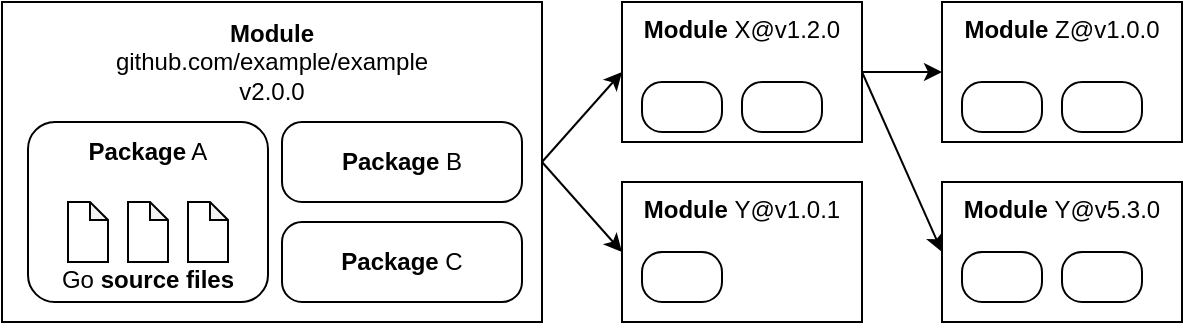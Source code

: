 <mxfile version="13.6.2" type="device"><diagram id="coH8nv9wrJmv8huNRDsQ" name="Page-1"><mxGraphModel dx="677" dy="403" grid="1" gridSize="10" guides="1" tooltips="1" connect="1" arrows="1" fold="1" page="1" pageScale="1" pageWidth="850" pageHeight="1100" math="0" shadow="0"><root><mxCell id="0"/><mxCell id="1" parent="0"/><mxCell id="htEJV43tLrmgdMkX71RQ-12" value="&lt;b&gt;Module&lt;/b&gt; X@v1.2.0" style="rounded=0;whiteSpace=wrap;html=1;verticalAlign=top;" parent="1" vertex="1"><mxGeometry x="400" y="170" width="120" height="70" as="geometry"/></mxCell><mxCell id="htEJV43tLrmgdMkX71RQ-18" style="edgeStyle=none;rounded=0;orthogonalLoop=1;jettySize=auto;html=1;exitX=1;exitY=0.5;exitDx=0;exitDy=0;entryX=0;entryY=0.5;entryDx=0;entryDy=0;" parent="1" source="htEJV43tLrmgdMkX71RQ-1" target="htEJV43tLrmgdMkX71RQ-12" edge="1"><mxGeometry relative="1" as="geometry"/></mxCell><mxCell id="htEJV43tLrmgdMkX71RQ-19" style="edgeStyle=none;rounded=0;orthogonalLoop=1;jettySize=auto;html=1;exitX=1;exitY=0.5;exitDx=0;exitDy=0;entryX=0;entryY=0.5;entryDx=0;entryDy=0;" parent="1" source="htEJV43tLrmgdMkX71RQ-1" target="htEJV43tLrmgdMkX71RQ-13" edge="1"><mxGeometry relative="1" as="geometry"/></mxCell><mxCell id="htEJV43tLrmgdMkX71RQ-1" value="" style="rounded=0;whiteSpace=wrap;html=1;" parent="1" vertex="1"><mxGeometry x="90" y="170" width="270" height="160" as="geometry"/></mxCell><mxCell id="htEJV43tLrmgdMkX71RQ-2" value="&lt;b&gt;Module&lt;/b&gt;&lt;br&gt;github.com/example/example&lt;br&gt;v2.0.0" style="text;html=1;strokeColor=none;fillColor=none;align=center;verticalAlign=middle;whiteSpace=wrap;rounded=0;" parent="1" vertex="1"><mxGeometry x="90" y="180" width="270" height="40" as="geometry"/></mxCell><mxCell id="htEJV43tLrmgdMkX71RQ-3" value="" style="rounded=1;whiteSpace=wrap;html=1;" parent="1" vertex="1"><mxGeometry x="103" y="230" width="120" height="90" as="geometry"/></mxCell><mxCell id="htEJV43tLrmgdMkX71RQ-9" value="&lt;b&gt;Package&lt;/b&gt; B" style="rounded=1;whiteSpace=wrap;html=1;absoluteArcSize=1;" parent="1" vertex="1"><mxGeometry x="230" y="230" width="120" height="40" as="geometry"/></mxCell><mxCell id="htEJV43tLrmgdMkX71RQ-11" value="&lt;b&gt;Package&lt;/b&gt;&amp;nbsp;C" style="rounded=1;whiteSpace=wrap;html=1;absoluteArcSize=1;" parent="1" vertex="1"><mxGeometry x="230" y="280" width="120" height="40" as="geometry"/></mxCell><mxCell id="htEJV43tLrmgdMkX71RQ-4" value="&lt;b&gt;Package&lt;/b&gt; A" style="text;html=1;strokeColor=none;fillColor=none;align=center;verticalAlign=middle;whiteSpace=wrap;rounded=0;" parent="1" vertex="1"><mxGeometry x="103" y="235" width="120" height="20" as="geometry"/></mxCell><mxCell id="htEJV43tLrmgdMkX71RQ-5" value="" style="shape=note;whiteSpace=wrap;html=1;backgroundOutline=1;darkOpacity=0.05;size=9;" parent="1" vertex="1"><mxGeometry x="123" y="270" width="20" height="30" as="geometry"/></mxCell><mxCell id="htEJV43tLrmgdMkX71RQ-6" value="" style="shape=note;whiteSpace=wrap;html=1;backgroundOutline=1;darkOpacity=0.05;size=9;" parent="1" vertex="1"><mxGeometry x="153" y="270" width="20" height="30" as="geometry"/></mxCell><mxCell id="htEJV43tLrmgdMkX71RQ-7" value="" style="shape=note;whiteSpace=wrap;html=1;backgroundOutline=1;darkOpacity=0.05;size=9;" parent="1" vertex="1"><mxGeometry x="183" y="270" width="20" height="30" as="geometry"/></mxCell><mxCell id="htEJV43tLrmgdMkX71RQ-8" value="Go &lt;b&gt;source files&lt;/b&gt;" style="text;html=1;strokeColor=none;fillColor=none;align=center;verticalAlign=middle;whiteSpace=wrap;rounded=0;" parent="1" vertex="1"><mxGeometry x="103" y="299" width="120" height="20" as="geometry"/></mxCell><mxCell id="htEJV43tLrmgdMkX71RQ-16" style="edgeStyle=orthogonalEdgeStyle;rounded=0;orthogonalLoop=1;jettySize=auto;html=1;exitX=1;exitY=0.5;exitDx=0;exitDy=0;entryX=0;entryY=0.5;entryDx=0;entryDy=0;" parent="1" source="htEJV43tLrmgdMkX71RQ-12" target="htEJV43tLrmgdMkX71RQ-14" edge="1"><mxGeometry relative="1" as="geometry"/></mxCell><mxCell id="htEJV43tLrmgdMkX71RQ-17" style="rounded=0;orthogonalLoop=1;jettySize=auto;html=1;exitX=1;exitY=0.5;exitDx=0;exitDy=0;entryX=0;entryY=0.5;entryDx=0;entryDy=0;" parent="1" source="htEJV43tLrmgdMkX71RQ-12" target="htEJV43tLrmgdMkX71RQ-15" edge="1"><mxGeometry relative="1" as="geometry"/></mxCell><mxCell id="htEJV43tLrmgdMkX71RQ-13" value="&lt;b&gt;Module&lt;/b&gt;&amp;nbsp;Y@v1.0.1" style="rounded=0;whiteSpace=wrap;html=1;verticalAlign=top;" parent="1" vertex="1"><mxGeometry x="400" y="260" width="120" height="70" as="geometry"/></mxCell><mxCell id="htEJV43tLrmgdMkX71RQ-14" value="&lt;b&gt;Module&lt;/b&gt;&amp;nbsp;Z@v1.0.0" style="rounded=0;whiteSpace=wrap;html=1;verticalAlign=top;" parent="1" vertex="1"><mxGeometry x="560" y="170" width="120" height="70" as="geometry"/></mxCell><mxCell id="htEJV43tLrmgdMkX71RQ-15" value="&lt;b&gt;Module&lt;/b&gt;&amp;nbsp;Y@v5.3.0" style="rounded=0;whiteSpace=wrap;html=1;verticalAlign=top;" parent="1" vertex="1"><mxGeometry x="560" y="260" width="120" height="70" as="geometry"/></mxCell><mxCell id="htEJV43tLrmgdMkX71RQ-20" value="" style="rounded=1;whiteSpace=wrap;html=1;absoluteArcSize=1;" parent="1" vertex="1"><mxGeometry x="410" y="210" width="40" height="25" as="geometry"/></mxCell><mxCell id="htEJV43tLrmgdMkX71RQ-21" value="" style="rounded=1;whiteSpace=wrap;html=1;absoluteArcSize=1;" parent="1" vertex="1"><mxGeometry x="460" y="210" width="40" height="25" as="geometry"/></mxCell><mxCell id="htEJV43tLrmgdMkX71RQ-22" value="" style="rounded=1;whiteSpace=wrap;html=1;absoluteArcSize=1;" parent="1" vertex="1"><mxGeometry x="410" y="295" width="40" height="25" as="geometry"/></mxCell><mxCell id="htEJV43tLrmgdMkX71RQ-23" value="" style="rounded=1;whiteSpace=wrap;html=1;absoluteArcSize=1;" parent="1" vertex="1"><mxGeometry x="570" y="295" width="40" height="25" as="geometry"/></mxCell><mxCell id="htEJV43tLrmgdMkX71RQ-24" value="" style="rounded=1;whiteSpace=wrap;html=1;absoluteArcSize=1;" parent="1" vertex="1"><mxGeometry x="620" y="295" width="40" height="25" as="geometry"/></mxCell><mxCell id="htEJV43tLrmgdMkX71RQ-25" value="" style="rounded=1;whiteSpace=wrap;html=1;absoluteArcSize=1;" parent="1" vertex="1"><mxGeometry x="570" y="210" width="40" height="25" as="geometry"/></mxCell><mxCell id="htEJV43tLrmgdMkX71RQ-27" value="" style="rounded=1;whiteSpace=wrap;html=1;absoluteArcSize=1;" parent="1" vertex="1"><mxGeometry x="620" y="210" width="40" height="25" as="geometry"/></mxCell></root></mxGraphModel></diagram></mxfile>